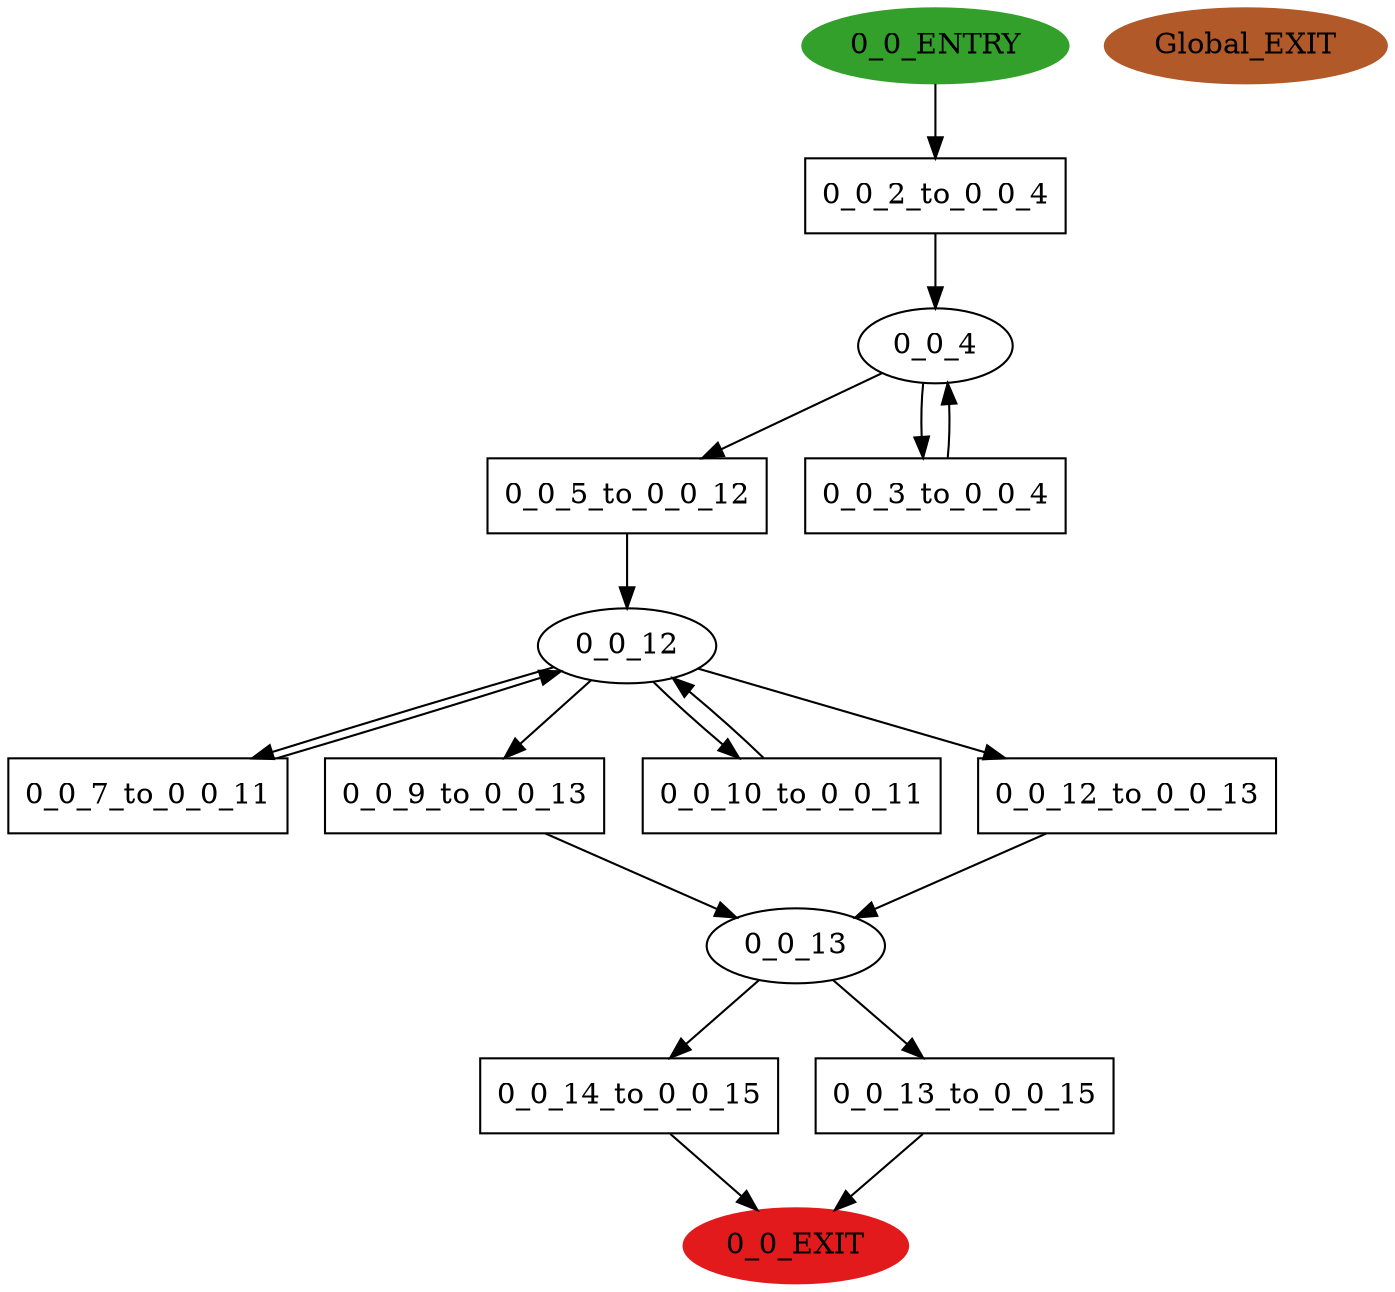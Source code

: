digraph model { 
compound=true; 
node  [style="filled", colorscheme="paired12"];  "0_0_13" [shape=ellipse, style=""];
  "0_0_4" [shape=ellipse, style=""];
  "0_0_EXIT" [shape=ellipse, color=6, style=filled];
  "0_0_12" [shape=ellipse, style=""];
  "Global_EXIT" [shape=ellipse, color=12, style=filled];
  "0_0_ENTRY" [shape=ellipse, color=4, style=filled];
  "0_0_2_to_0_0_4" [shape=box, style=""];
  "0_0_2_to_0_0_4" [label="0_0_2_to_0_0_4\n"];
  "0_0_5_to_0_0_12" [shape=box, style=""];
  "0_0_5_to_0_0_12" [label="0_0_5_to_0_0_12\n"];
  "0_0_14_to_0_0_15" [shape=box, style=""];
  "0_0_14_to_0_0_15" [label="0_0_14_to_0_0_15\n"];
  "0_0_7_to_0_0_11" [shape=box, style=""];
  "0_0_7_to_0_0_11" [label="0_0_7_to_0_0_11\n"];
  "0_0_9_to_0_0_13" [shape=box, style=""];
  "0_0_9_to_0_0_13" [label="0_0_9_to_0_0_13\n"];
  "0_0_3_to_0_0_4" [shape=box, style=""];
  "0_0_3_to_0_0_4" [label="0_0_3_to_0_0_4\n"];
  "0_0_10_to_0_0_11" [shape=box, style=""];
  "0_0_10_to_0_0_11" [label="0_0_10_to_0_0_11\n"];
  "0_0_13_to_0_0_15" [shape=box, style=""];
  "0_0_13_to_0_0_15" [label="0_0_13_to_0_0_15\n"];
  "0_0_12_to_0_0_13" [shape=box, style=""];
  "0_0_12_to_0_0_13" [label="0_0_12_to_0_0_13\n"];
  "0_0_12" -> "0_0_9_to_0_0_13" [label="", arrowhead="normal"];
  "0_0_12_to_0_0_13" -> "0_0_13" [label="", arrowhead="normal"];
  "0_0_13" -> "0_0_13_to_0_0_15" [label="", arrowhead="normal"];
  "0_0_12" -> "0_0_12_to_0_0_13" [label="", arrowhead="normal"];
  "0_0_2_to_0_0_4" -> "0_0_4" [label="", arrowhead="normal"];
  "0_0_7_to_0_0_11" -> "0_0_12" [label="", arrowhead="normal"];
  "0_0_12" -> "0_0_7_to_0_0_11" [label="", arrowhead="normal"];
  "0_0_ENTRY" -> "0_0_2_to_0_0_4" [label="", arrowhead="normal"];
  "0_0_13_to_0_0_15" -> "0_0_EXIT" [label="", arrowhead="normal"];
  "0_0_13" -> "0_0_14_to_0_0_15" [label="", arrowhead="normal"];
  "0_0_5_to_0_0_12" -> "0_0_12" [label="", arrowhead="normal"];
  "0_0_10_to_0_0_11" -> "0_0_12" [label="", arrowhead="normal"];
  "0_0_4" -> "0_0_5_to_0_0_12" [label="", arrowhead="normal"];
  "0_0_12" -> "0_0_10_to_0_0_11" [label="", arrowhead="normal"];
  "0_0_9_to_0_0_13" -> "0_0_13" [label="", arrowhead="normal"];
  "0_0_14_to_0_0_15" -> "0_0_EXIT" [label="", arrowhead="normal"];
  "0_0_3_to_0_0_4" -> "0_0_4" [label="", arrowhead="normal"];
  "0_0_4" -> "0_0_3_to_0_0_4" [label="", arrowhead="normal"];
}
